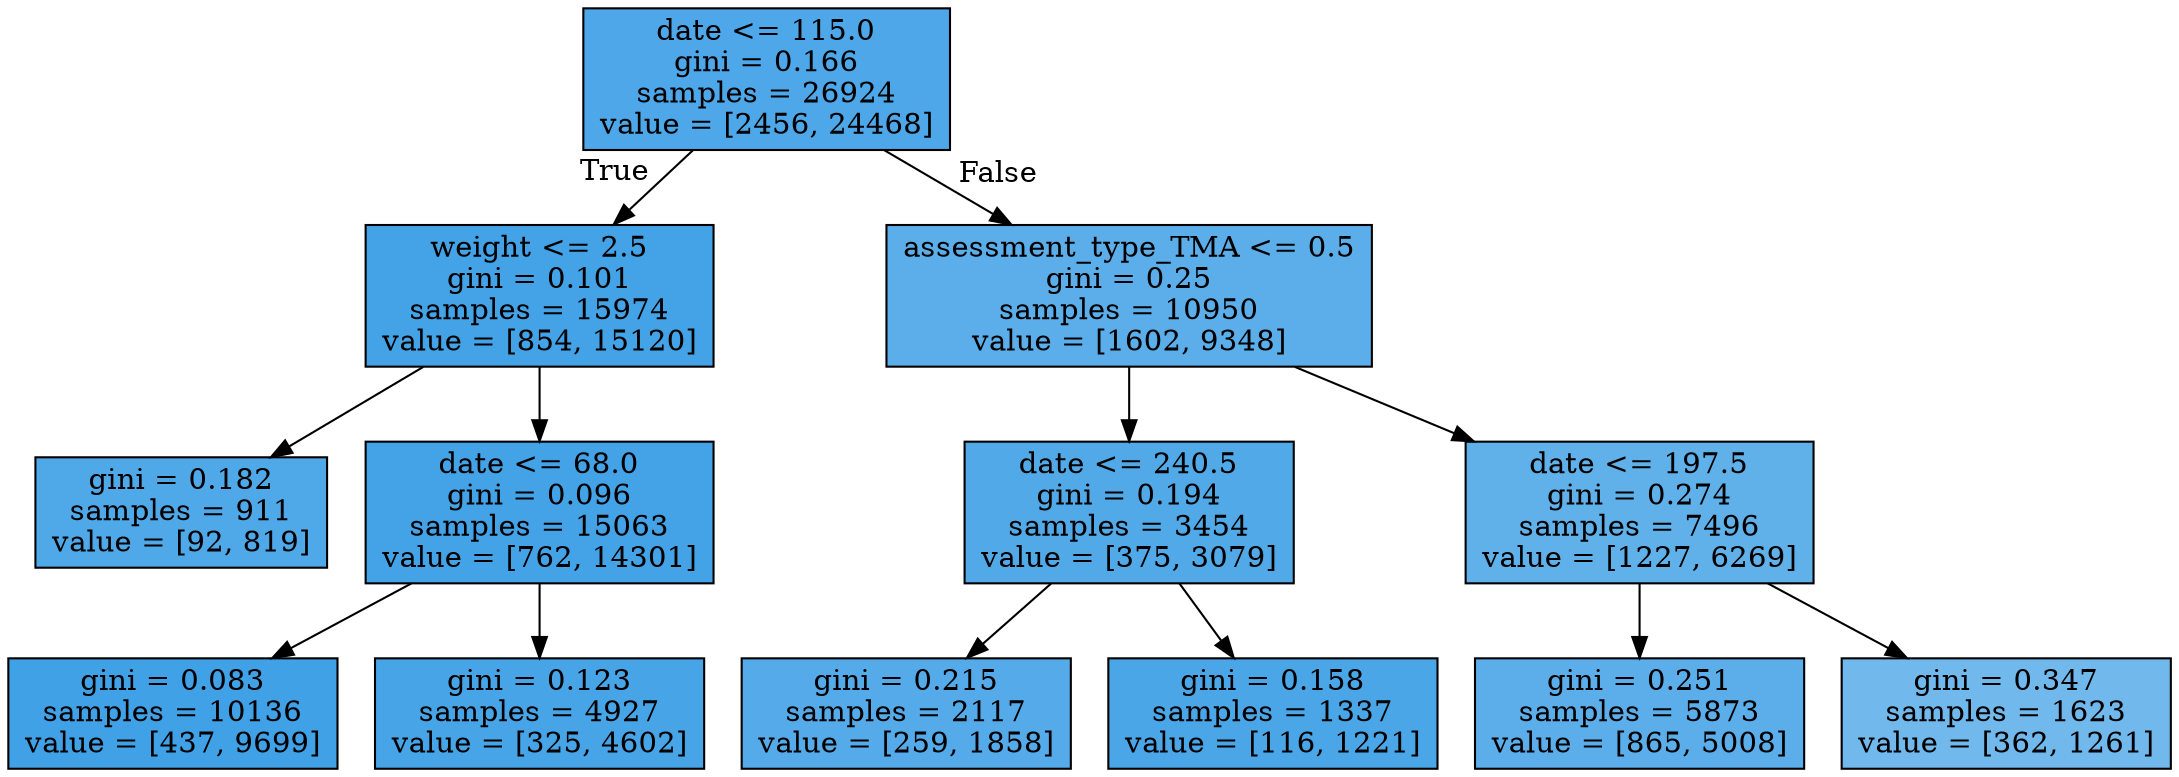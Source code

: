 digraph Tree {
node [shape=box, style="filled", color="black"] ;
0 [label="date <= 115.0\ngini = 0.166\nsamples = 26924\nvalue = [2456, 24468]", fillcolor="#399de5e5"] ;
1 [label="weight <= 2.5\ngini = 0.101\nsamples = 15974\nvalue = [854, 15120]", fillcolor="#399de5f1"] ;
0 -> 1 [labeldistance=2.5, labelangle=45, headlabel="True"] ;
2 [label="gini = 0.182\nsamples = 911\nvalue = [92, 819]", fillcolor="#399de5e2"] ;
1 -> 2 ;
3 [label="date <= 68.0\ngini = 0.096\nsamples = 15063\nvalue = [762, 14301]", fillcolor="#399de5f1"] ;
1 -> 3 ;
4 [label="gini = 0.083\nsamples = 10136\nvalue = [437, 9699]", fillcolor="#399de5f4"] ;
3 -> 4 ;
5 [label="gini = 0.123\nsamples = 4927\nvalue = [325, 4602]", fillcolor="#399de5ed"] ;
3 -> 5 ;
6 [label="assessment_type_TMA <= 0.5\ngini = 0.25\nsamples = 10950\nvalue = [1602, 9348]", fillcolor="#399de5d3"] ;
0 -> 6 [labeldistance=2.5, labelangle=-45, headlabel="False"] ;
7 [label="date <= 240.5\ngini = 0.194\nsamples = 3454\nvalue = [375, 3079]", fillcolor="#399de5e0"] ;
6 -> 7 ;
8 [label="gini = 0.215\nsamples = 2117\nvalue = [259, 1858]", fillcolor="#399de5db"] ;
7 -> 8 ;
9 [label="gini = 0.158\nsamples = 1337\nvalue = [116, 1221]", fillcolor="#399de5e7"] ;
7 -> 9 ;
10 [label="date <= 197.5\ngini = 0.274\nsamples = 7496\nvalue = [1227, 6269]", fillcolor="#399de5cd"] ;
6 -> 10 ;
11 [label="gini = 0.251\nsamples = 5873\nvalue = [865, 5008]", fillcolor="#399de5d3"] ;
10 -> 11 ;
12 [label="gini = 0.347\nsamples = 1623\nvalue = [362, 1261]", fillcolor="#399de5b6"] ;
10 -> 12 ;
}